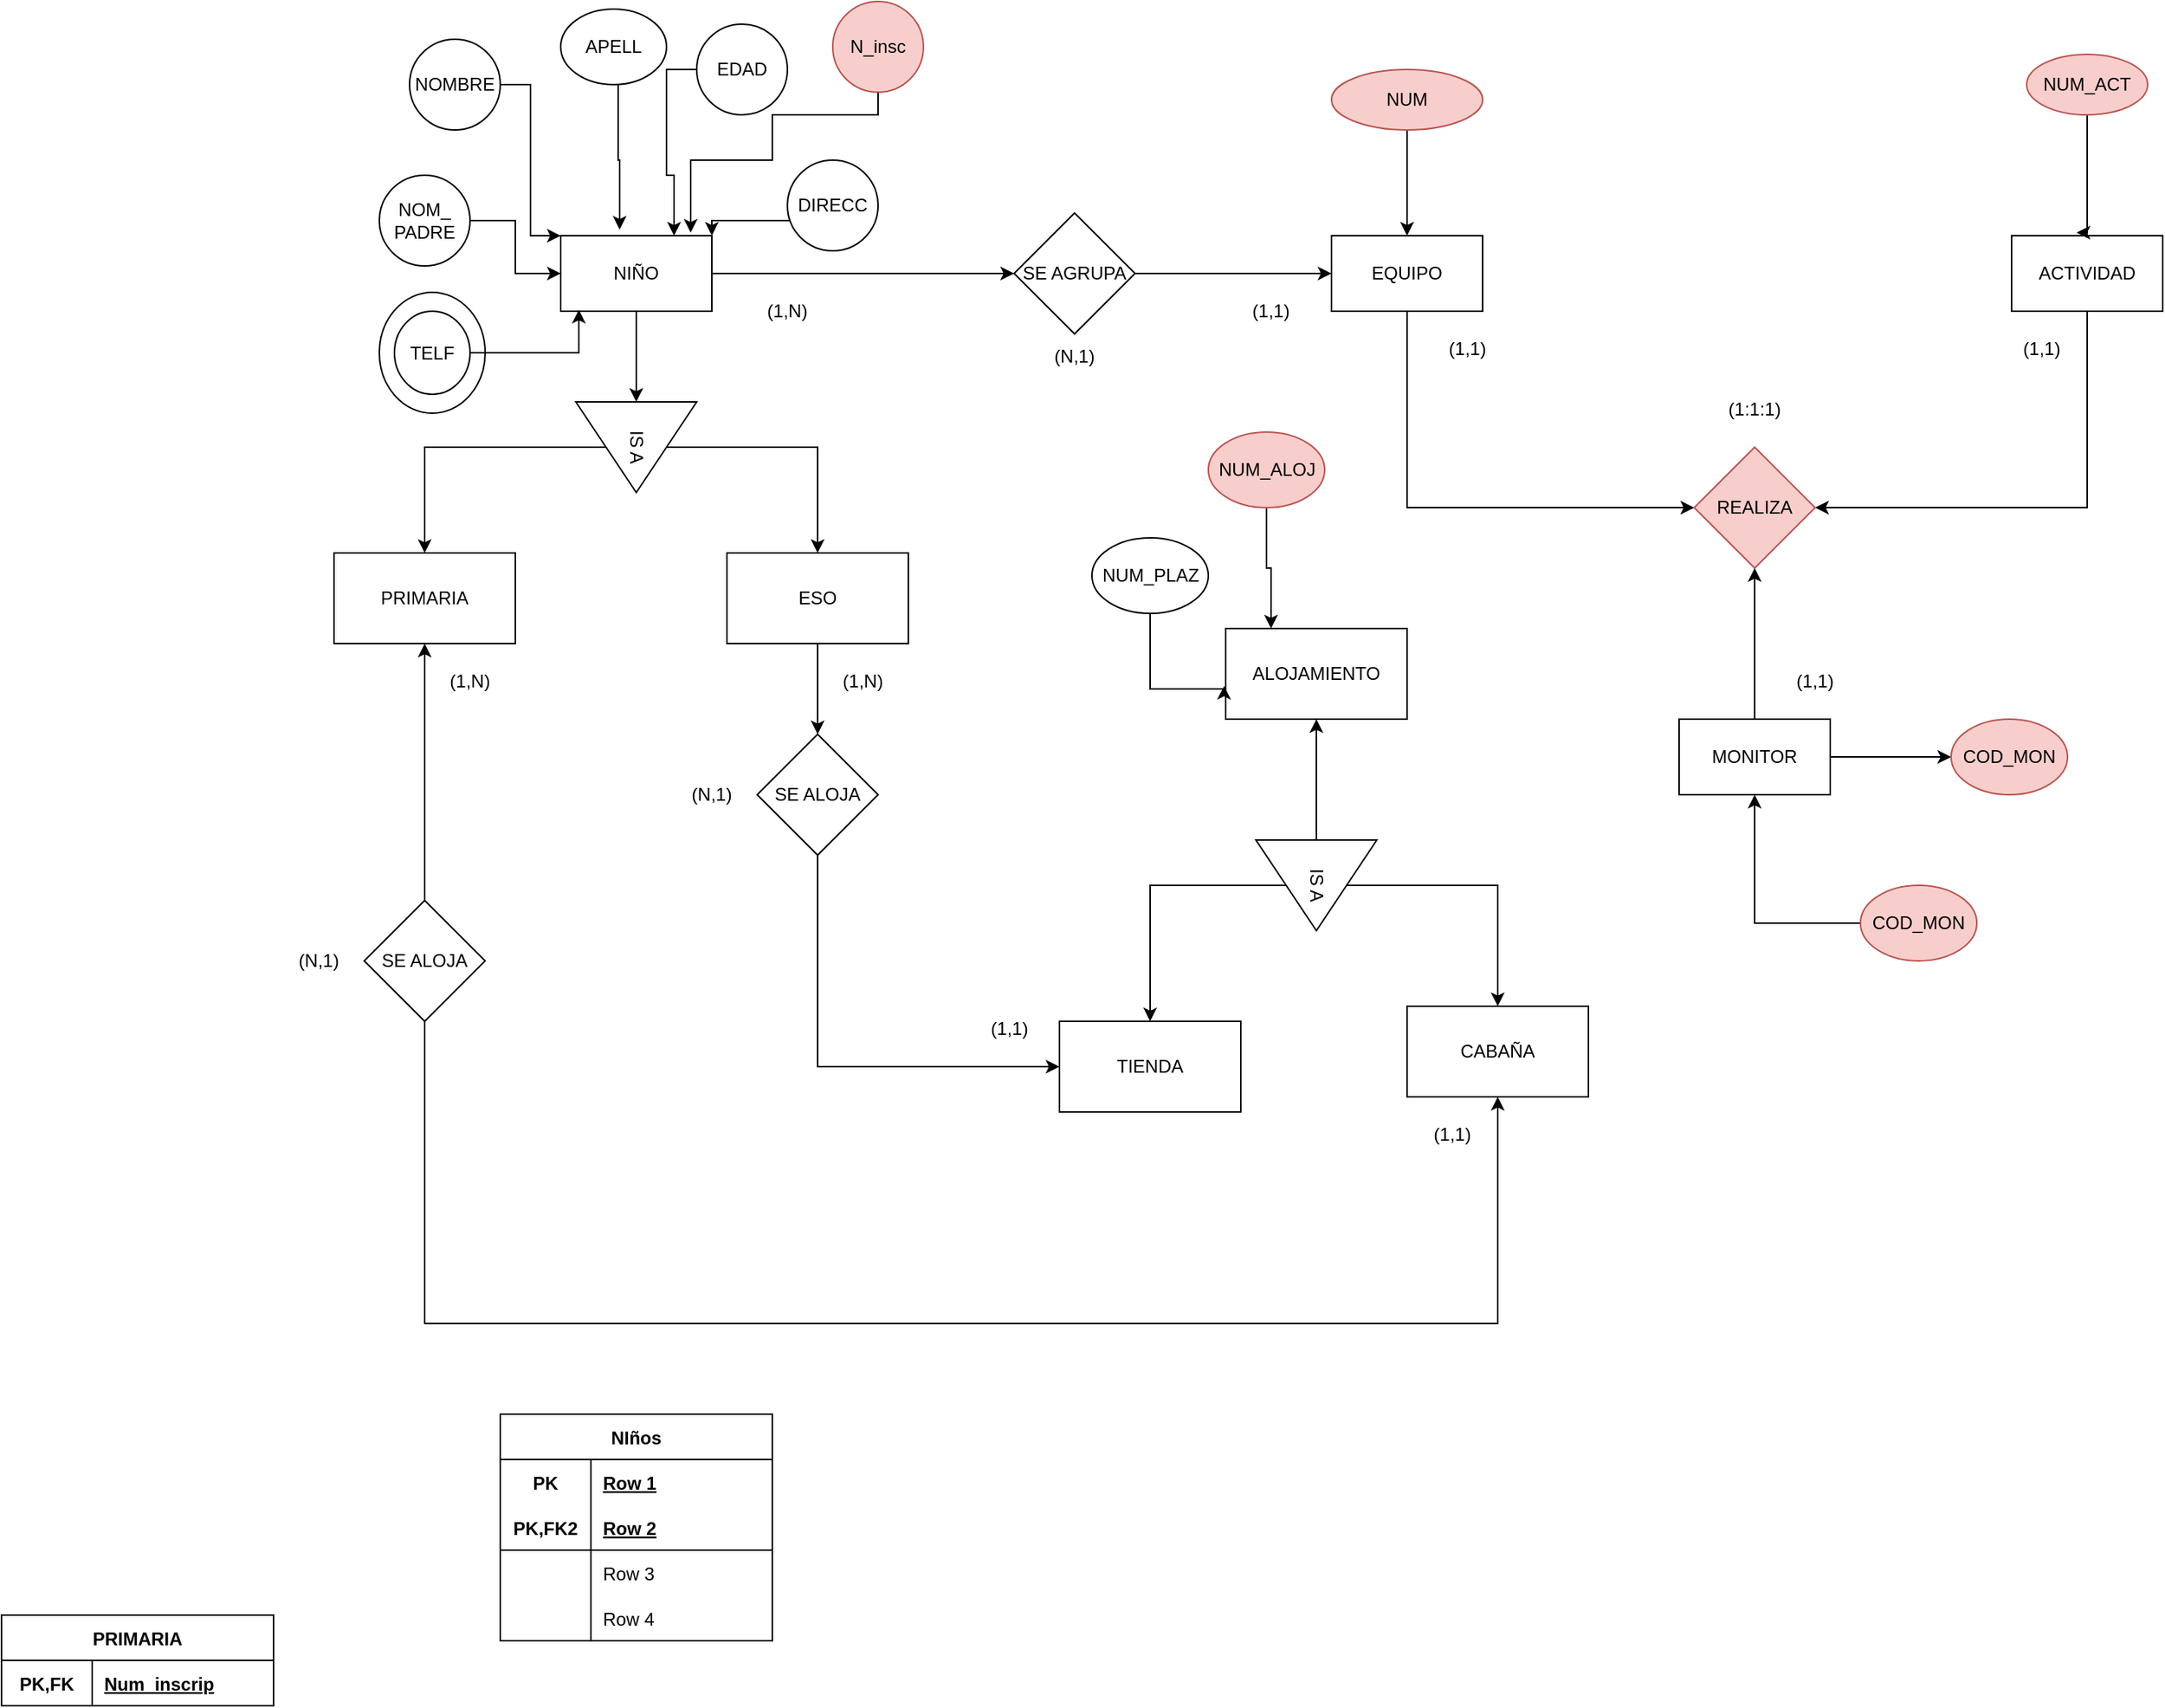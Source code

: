 <mxfile version="20.6.0" type="device"><diagram id="zGGPo0jgwB0JFVwpJyfi" name="Página-1"><mxGraphModel dx="1375" dy="786" grid="1" gridSize="10" guides="1" tooltips="1" connect="1" arrows="1" fold="1" page="1" pageScale="1" pageWidth="1654" pageHeight="2336" math="0" shadow="0"><root><mxCell id="0"/><mxCell id="1" parent="0"/><mxCell id="boWAV2NcFnLBPtCpWL1x-29" style="edgeStyle=orthogonalEdgeStyle;rounded=0;orthogonalLoop=1;jettySize=auto;html=1;entryX=0;entryY=0.5;entryDx=0;entryDy=0;" parent="1" source="boWAV2NcFnLBPtCpWL1x-1" target="boWAV2NcFnLBPtCpWL1x-16" edge="1"><mxGeometry relative="1" as="geometry"/></mxCell><mxCell id="boWAV2NcFnLBPtCpWL1x-47" style="edgeStyle=orthogonalEdgeStyle;rounded=0;orthogonalLoop=1;jettySize=auto;html=1;entryX=0;entryY=0.5;entryDx=0;entryDy=0;" parent="1" source="boWAV2NcFnLBPtCpWL1x-1" target="boWAV2NcFnLBPtCpWL1x-7" edge="1"><mxGeometry relative="1" as="geometry"/></mxCell><mxCell id="boWAV2NcFnLBPtCpWL1x-1" value="NIÑO" style="rounded=0;whiteSpace=wrap;html=1;" parent="1" vertex="1"><mxGeometry x="510" y="180" width="100" height="50" as="geometry"/></mxCell><mxCell id="boWAV2NcFnLBPtCpWL1x-34" style="edgeStyle=orthogonalEdgeStyle;rounded=0;orthogonalLoop=1;jettySize=auto;html=1;entryX=0;entryY=0.5;entryDx=0;entryDy=0;" parent="1" source="boWAV2NcFnLBPtCpWL1x-2" target="boWAV2NcFnLBPtCpWL1x-1" edge="1"><mxGeometry relative="1" as="geometry"/></mxCell><mxCell id="boWAV2NcFnLBPtCpWL1x-2" value="NOM_&lt;br&gt;PADRE" style="ellipse;whiteSpace=wrap;html=1;" parent="1" vertex="1"><mxGeometry x="390" y="140" width="60" height="60" as="geometry"/></mxCell><mxCell id="boWAV2NcFnLBPtCpWL1x-35" style="edgeStyle=orthogonalEdgeStyle;rounded=0;orthogonalLoop=1;jettySize=auto;html=1;entryX=0;entryY=0;entryDx=0;entryDy=0;" parent="1" source="boWAV2NcFnLBPtCpWL1x-3" target="boWAV2NcFnLBPtCpWL1x-1" edge="1"><mxGeometry relative="1" as="geometry"><Array as="points"><mxPoint x="490" y="80"/><mxPoint x="490" y="180"/></Array></mxGeometry></mxCell><mxCell id="boWAV2NcFnLBPtCpWL1x-3" value="NOMBRE" style="ellipse;whiteSpace=wrap;html=1;" parent="1" vertex="1"><mxGeometry x="410" y="50" width="60" height="60" as="geometry"/></mxCell><mxCell id="boWAV2NcFnLBPtCpWL1x-36" style="edgeStyle=orthogonalEdgeStyle;rounded=0;orthogonalLoop=1;jettySize=auto;html=1;entryX=0.36;entryY=-0.08;entryDx=0;entryDy=0;entryPerimeter=0;" parent="1" edge="1"><mxGeometry relative="1" as="geometry"><mxPoint x="548" y="80" as="sourcePoint"/><mxPoint x="549" y="176" as="targetPoint"/><Array as="points"><mxPoint x="548" y="130"/><mxPoint x="549" y="130"/></Array></mxGeometry></mxCell><mxCell id="boWAV2NcFnLBPtCpWL1x-4" value="APELL" style="ellipse;whiteSpace=wrap;html=1;" parent="1" vertex="1"><mxGeometry x="510" y="30" width="70" height="50" as="geometry"/></mxCell><mxCell id="boWAV2NcFnLBPtCpWL1x-37" style="edgeStyle=orthogonalEdgeStyle;rounded=0;orthogonalLoop=1;jettySize=auto;html=1;entryX=0.75;entryY=0;entryDx=0;entryDy=0;" parent="1" source="boWAV2NcFnLBPtCpWL1x-5" target="boWAV2NcFnLBPtCpWL1x-1" edge="1"><mxGeometry relative="1" as="geometry"><Array as="points"><mxPoint x="580" y="70"/><mxPoint x="580" y="140"/><mxPoint x="585" y="140"/></Array></mxGeometry></mxCell><mxCell id="boWAV2NcFnLBPtCpWL1x-5" value="EDAD" style="ellipse;whiteSpace=wrap;html=1;" parent="1" vertex="1"><mxGeometry x="600" y="40" width="60" height="60" as="geometry"/></mxCell><mxCell id="boWAV2NcFnLBPtCpWL1x-38" style="edgeStyle=orthogonalEdgeStyle;rounded=0;orthogonalLoop=1;jettySize=auto;html=1;entryX=1;entryY=0;entryDx=0;entryDy=0;" parent="1" source="boWAV2NcFnLBPtCpWL1x-6" target="boWAV2NcFnLBPtCpWL1x-1" edge="1"><mxGeometry relative="1" as="geometry"><Array as="points"><mxPoint x="610" y="170"/></Array></mxGeometry></mxCell><mxCell id="boWAV2NcFnLBPtCpWL1x-6" value="DIRECC" style="ellipse;whiteSpace=wrap;html=1;" parent="1" vertex="1"><mxGeometry x="660" y="130" width="60" height="60" as="geometry"/></mxCell><mxCell id="boWAV2NcFnLBPtCpWL1x-48" style="edgeStyle=orthogonalEdgeStyle;rounded=0;orthogonalLoop=1;jettySize=auto;html=1;entryX=0.5;entryY=0;entryDx=0;entryDy=0;" parent="1" source="boWAV2NcFnLBPtCpWL1x-7" target="boWAV2NcFnLBPtCpWL1x-8" edge="1"><mxGeometry relative="1" as="geometry"/></mxCell><mxCell id="boWAV2NcFnLBPtCpWL1x-49" style="edgeStyle=orthogonalEdgeStyle;rounded=0;orthogonalLoop=1;jettySize=auto;html=1;entryX=0.5;entryY=0;entryDx=0;entryDy=0;" parent="1" source="boWAV2NcFnLBPtCpWL1x-7" target="boWAV2NcFnLBPtCpWL1x-9" edge="1"><mxGeometry relative="1" as="geometry"/></mxCell><mxCell id="boWAV2NcFnLBPtCpWL1x-7" value="IS A" style="triangle;whiteSpace=wrap;html=1;rotation=90;" parent="1" vertex="1"><mxGeometry x="530" y="280" width="60" height="80" as="geometry"/></mxCell><mxCell id="boWAV2NcFnLBPtCpWL1x-8" value="PRIMARIA" style="rounded=0;whiteSpace=wrap;html=1;" parent="1" vertex="1"><mxGeometry x="360" y="390" width="120" height="60" as="geometry"/></mxCell><mxCell id="boWAV2NcFnLBPtCpWL1x-25" style="edgeStyle=orthogonalEdgeStyle;rounded=0;orthogonalLoop=1;jettySize=auto;html=1;entryX=0.5;entryY=0;entryDx=0;entryDy=0;" parent="1" source="boWAV2NcFnLBPtCpWL1x-9" target="boWAV2NcFnLBPtCpWL1x-11" edge="1"><mxGeometry relative="1" as="geometry"/></mxCell><mxCell id="boWAV2NcFnLBPtCpWL1x-9" value="ESO" style="rounded=0;whiteSpace=wrap;html=1;" parent="1" vertex="1"><mxGeometry x="620" y="390" width="120" height="60" as="geometry"/></mxCell><mxCell id="boWAV2NcFnLBPtCpWL1x-22" style="edgeStyle=orthogonalEdgeStyle;rounded=0;orthogonalLoop=1;jettySize=auto;html=1;entryX=0.5;entryY=1;entryDx=0;entryDy=0;" parent="1" source="boWAV2NcFnLBPtCpWL1x-10" target="boWAV2NcFnLBPtCpWL1x-15" edge="1"><mxGeometry relative="1" as="geometry"><mxPoint x="1160" y="910" as="targetPoint"/><Array as="points"><mxPoint x="420" y="900"/><mxPoint x="1130" y="900"/></Array></mxGeometry></mxCell><mxCell id="boWAV2NcFnLBPtCpWL1x-23" style="edgeStyle=orthogonalEdgeStyle;rounded=0;orthogonalLoop=1;jettySize=auto;html=1;entryX=0.5;entryY=1;entryDx=0;entryDy=0;" parent="1" source="boWAV2NcFnLBPtCpWL1x-10" target="boWAV2NcFnLBPtCpWL1x-8" edge="1"><mxGeometry relative="1" as="geometry"/></mxCell><mxCell id="boWAV2NcFnLBPtCpWL1x-10" value="SE ALOJA" style="rhombus;whiteSpace=wrap;html=1;" parent="1" vertex="1"><mxGeometry x="380" y="620" width="80" height="80" as="geometry"/></mxCell><mxCell id="boWAV2NcFnLBPtCpWL1x-24" style="edgeStyle=orthogonalEdgeStyle;rounded=0;orthogonalLoop=1;jettySize=auto;html=1;entryX=0;entryY=0.5;entryDx=0;entryDy=0;" parent="1" source="boWAV2NcFnLBPtCpWL1x-11" target="boWAV2NcFnLBPtCpWL1x-14" edge="1"><mxGeometry relative="1" as="geometry"><mxPoint x="820" y="730" as="targetPoint"/><Array as="points"><mxPoint x="680" y="730"/></Array></mxGeometry></mxCell><mxCell id="boWAV2NcFnLBPtCpWL1x-11" value="SE ALOJA" style="rhombus;whiteSpace=wrap;html=1;" parent="1" vertex="1"><mxGeometry x="640" y="510" width="80" height="80" as="geometry"/></mxCell><mxCell id="boWAV2NcFnLBPtCpWL1x-12" value="ALOJAMIENTO" style="rounded=0;whiteSpace=wrap;html=1;" parent="1" vertex="1"><mxGeometry x="950" y="440" width="120" height="60" as="geometry"/></mxCell><mxCell id="boWAV2NcFnLBPtCpWL1x-26" style="edgeStyle=orthogonalEdgeStyle;rounded=0;orthogonalLoop=1;jettySize=auto;html=1;entryX=0.5;entryY=0;entryDx=0;entryDy=0;" parent="1" source="boWAV2NcFnLBPtCpWL1x-13" target="boWAV2NcFnLBPtCpWL1x-14" edge="1"><mxGeometry relative="1" as="geometry"/></mxCell><mxCell id="boWAV2NcFnLBPtCpWL1x-27" style="edgeStyle=orthogonalEdgeStyle;rounded=0;orthogonalLoop=1;jettySize=auto;html=1;entryX=0.5;entryY=0;entryDx=0;entryDy=0;" parent="1" source="boWAV2NcFnLBPtCpWL1x-13" target="boWAV2NcFnLBPtCpWL1x-15" edge="1"><mxGeometry relative="1" as="geometry"/></mxCell><mxCell id="boWAV2NcFnLBPtCpWL1x-28" style="edgeStyle=orthogonalEdgeStyle;rounded=0;orthogonalLoop=1;jettySize=auto;html=1;entryX=0.5;entryY=1;entryDx=0;entryDy=0;" parent="1" source="boWAV2NcFnLBPtCpWL1x-13" target="boWAV2NcFnLBPtCpWL1x-12" edge="1"><mxGeometry relative="1" as="geometry"/></mxCell><mxCell id="boWAV2NcFnLBPtCpWL1x-13" value="IS A" style="triangle;whiteSpace=wrap;html=1;rotation=90;" parent="1" vertex="1"><mxGeometry x="980" y="570" width="60" height="80" as="geometry"/></mxCell><mxCell id="boWAV2NcFnLBPtCpWL1x-14" value="TIENDA" style="rounded=0;whiteSpace=wrap;html=1;" parent="1" vertex="1"><mxGeometry x="840" y="700" width="120" height="60" as="geometry"/></mxCell><mxCell id="boWAV2NcFnLBPtCpWL1x-15" value="CABAÑA" style="rounded=0;whiteSpace=wrap;html=1;" parent="1" vertex="1"><mxGeometry x="1070" y="690" width="120" height="60" as="geometry"/></mxCell><mxCell id="boWAV2NcFnLBPtCpWL1x-30" style="edgeStyle=orthogonalEdgeStyle;rounded=0;orthogonalLoop=1;jettySize=auto;html=1;entryX=0;entryY=0.5;entryDx=0;entryDy=0;" parent="1" source="boWAV2NcFnLBPtCpWL1x-16" target="boWAV2NcFnLBPtCpWL1x-17" edge="1"><mxGeometry relative="1" as="geometry"/></mxCell><mxCell id="boWAV2NcFnLBPtCpWL1x-16" value="SE AGRUPA" style="rhombus;whiteSpace=wrap;html=1;" parent="1" vertex="1"><mxGeometry x="810" y="165" width="80" height="80" as="geometry"/></mxCell><mxCell id="boWAV2NcFnLBPtCpWL1x-31" style="edgeStyle=orthogonalEdgeStyle;rounded=0;orthogonalLoop=1;jettySize=auto;html=1;entryX=0;entryY=0.5;entryDx=0;entryDy=0;" parent="1" source="boWAV2NcFnLBPtCpWL1x-17" target="boWAV2NcFnLBPtCpWL1x-20" edge="1"><mxGeometry relative="1" as="geometry"><mxPoint x="1230" y="360" as="targetPoint"/><Array as="points"><mxPoint x="1070" y="360"/></Array></mxGeometry></mxCell><mxCell id="boWAV2NcFnLBPtCpWL1x-17" value="EQUIPO" style="rounded=0;whiteSpace=wrap;html=1;" parent="1" vertex="1"><mxGeometry x="1020" y="180" width="100" height="50" as="geometry"/></mxCell><mxCell id="boWAV2NcFnLBPtCpWL1x-32" style="edgeStyle=orthogonalEdgeStyle;rounded=0;orthogonalLoop=1;jettySize=auto;html=1;entryX=1;entryY=0.5;entryDx=0;entryDy=0;" parent="1" source="boWAV2NcFnLBPtCpWL1x-19" target="boWAV2NcFnLBPtCpWL1x-20" edge="1"><mxGeometry relative="1" as="geometry"><mxPoint x="1380" y="360" as="targetPoint"/><Array as="points"><mxPoint x="1520" y="360"/></Array></mxGeometry></mxCell><mxCell id="boWAV2NcFnLBPtCpWL1x-19" value="ACTIVIDAD" style="rounded=0;whiteSpace=wrap;html=1;" parent="1" vertex="1"><mxGeometry x="1470" y="180" width="100" height="50" as="geometry"/></mxCell><mxCell id="boWAV2NcFnLBPtCpWL1x-20" value="REALIZA" style="rhombus;whiteSpace=wrap;html=1;fillColor=#f8cecc;strokeColor=#b85450;" parent="1" vertex="1"><mxGeometry x="1260" y="320" width="80" height="80" as="geometry"/></mxCell><mxCell id="boWAV2NcFnLBPtCpWL1x-65" style="edgeStyle=orthogonalEdgeStyle;rounded=0;orthogonalLoop=1;jettySize=auto;html=1;entryX=0;entryY=0.5;entryDx=0;entryDy=0;" parent="1" source="boWAV2NcFnLBPtCpWL1x-21" target="boWAV2NcFnLBPtCpWL1x-64" edge="1"><mxGeometry relative="1" as="geometry"/></mxCell><mxCell id="RGhywHPZyAMmvozQF-8c-31" style="edgeStyle=orthogonalEdgeStyle;rounded=0;orthogonalLoop=1;jettySize=auto;html=1;entryX=0.5;entryY=1;entryDx=0;entryDy=0;" edge="1" parent="1" source="boWAV2NcFnLBPtCpWL1x-21" target="boWAV2NcFnLBPtCpWL1x-20"><mxGeometry relative="1" as="geometry"/></mxCell><mxCell id="boWAV2NcFnLBPtCpWL1x-21" value="MONITOR" style="rounded=0;whiteSpace=wrap;html=1;" parent="1" vertex="1"><mxGeometry x="1250" y="500" width="100" height="50" as="geometry"/></mxCell><mxCell id="boWAV2NcFnLBPtCpWL1x-42" value="" style="group" parent="1" vertex="1" connectable="0"><mxGeometry x="390" y="217.5" width="70" height="80" as="geometry"/></mxCell><mxCell id="boWAV2NcFnLBPtCpWL1x-41" value="" style="ellipse;whiteSpace=wrap;html=1;" parent="boWAV2NcFnLBPtCpWL1x-42" vertex="1"><mxGeometry width="70" height="80" as="geometry"/></mxCell><mxCell id="boWAV2NcFnLBPtCpWL1x-39" value="TELF" style="ellipse;whiteSpace=wrap;html=1;" parent="boWAV2NcFnLBPtCpWL1x-42" vertex="1"><mxGeometry x="10" y="12.5" width="50" height="55" as="geometry"/></mxCell><mxCell id="boWAV2NcFnLBPtCpWL1x-43" style="edgeStyle=orthogonalEdgeStyle;rounded=0;orthogonalLoop=1;jettySize=auto;html=1;entryX=0.12;entryY=0.98;entryDx=0;entryDy=0;entryPerimeter=0;" parent="1" source="boWAV2NcFnLBPtCpWL1x-39" target="boWAV2NcFnLBPtCpWL1x-1" edge="1"><mxGeometry relative="1" as="geometry"/></mxCell><mxCell id="boWAV2NcFnLBPtCpWL1x-44" value="(1,N)" style="text;html=1;strokeColor=none;fillColor=none;align=center;verticalAlign=middle;whiteSpace=wrap;rounded=0;" parent="1" vertex="1"><mxGeometry x="630" y="215" width="60" height="30" as="geometry"/></mxCell><mxCell id="boWAV2NcFnLBPtCpWL1x-45" value="(1,1)" style="text;html=1;strokeColor=none;fillColor=none;align=center;verticalAlign=middle;whiteSpace=wrap;rounded=0;" parent="1" vertex="1"><mxGeometry x="950" y="215" width="60" height="30" as="geometry"/></mxCell><mxCell id="boWAV2NcFnLBPtCpWL1x-46" value="(N,1)" style="text;html=1;strokeColor=none;fillColor=none;align=center;verticalAlign=middle;whiteSpace=wrap;rounded=0;" parent="1" vertex="1"><mxGeometry x="820" y="245" width="60" height="30" as="geometry"/></mxCell><mxCell id="boWAV2NcFnLBPtCpWL1x-50" value="(1,N)" style="text;html=1;strokeColor=none;fillColor=none;align=center;verticalAlign=middle;whiteSpace=wrap;rounded=0;" parent="1" vertex="1"><mxGeometry x="430" y="460" width="40" height="30" as="geometry"/></mxCell><mxCell id="boWAV2NcFnLBPtCpWL1x-51" value="(1,1)" style="text;html=1;strokeColor=none;fillColor=none;align=center;verticalAlign=middle;whiteSpace=wrap;rounded=0;" parent="1" vertex="1"><mxGeometry x="1080" y="760" width="40" height="30" as="geometry"/></mxCell><mxCell id="boWAV2NcFnLBPtCpWL1x-52" value="(N,1)" style="text;html=1;strokeColor=none;fillColor=none;align=center;verticalAlign=middle;whiteSpace=wrap;rounded=0;" parent="1" vertex="1"><mxGeometry x="330" y="645" width="40" height="30" as="geometry"/></mxCell><mxCell id="boWAV2NcFnLBPtCpWL1x-53" value="(1,1)" style="text;html=1;strokeColor=none;fillColor=none;align=center;verticalAlign=middle;whiteSpace=wrap;rounded=0;" parent="1" vertex="1"><mxGeometry x="787" y="690" width="40" height="30" as="geometry"/></mxCell><mxCell id="boWAV2NcFnLBPtCpWL1x-54" value="(N,1)" style="text;html=1;strokeColor=none;fillColor=none;align=center;verticalAlign=middle;whiteSpace=wrap;rounded=0;" parent="1" vertex="1"><mxGeometry x="590" y="535" width="40" height="30" as="geometry"/></mxCell><mxCell id="boWAV2NcFnLBPtCpWL1x-55" value="(1,N)" style="text;html=1;strokeColor=none;fillColor=none;align=center;verticalAlign=middle;whiteSpace=wrap;rounded=0;" parent="1" vertex="1"><mxGeometry x="690" y="460" width="40" height="30" as="geometry"/></mxCell><mxCell id="boWAV2NcFnLBPtCpWL1x-58" style="edgeStyle=orthogonalEdgeStyle;rounded=0;orthogonalLoop=1;jettySize=auto;html=1;entryX=-0.008;entryY=0.633;entryDx=0;entryDy=0;entryPerimeter=0;" parent="1" source="boWAV2NcFnLBPtCpWL1x-56" target="boWAV2NcFnLBPtCpWL1x-12" edge="1"><mxGeometry relative="1" as="geometry"><mxPoint x="920" y="480" as="targetPoint"/><Array as="points"><mxPoint x="900" y="480"/><mxPoint x="949" y="480"/></Array></mxGeometry></mxCell><mxCell id="boWAV2NcFnLBPtCpWL1x-56" value="NUM_PLAZ" style="ellipse;whiteSpace=wrap;html=1;" parent="1" vertex="1"><mxGeometry x="861.5" y="380" width="77" height="50" as="geometry"/></mxCell><mxCell id="boWAV2NcFnLBPtCpWL1x-59" style="edgeStyle=orthogonalEdgeStyle;rounded=0;orthogonalLoop=1;jettySize=auto;html=1;entryX=0.25;entryY=0;entryDx=0;entryDy=0;" parent="1" source="boWAV2NcFnLBPtCpWL1x-57" target="boWAV2NcFnLBPtCpWL1x-12" edge="1"><mxGeometry relative="1" as="geometry"/></mxCell><mxCell id="boWAV2NcFnLBPtCpWL1x-57" value="NUM_ALOJ" style="ellipse;whiteSpace=wrap;html=1;fillColor=#f8cecc;strokeColor=#b85450;" parent="1" vertex="1"><mxGeometry x="938.5" y="310" width="77" height="50" as="geometry"/></mxCell><mxCell id="boWAV2NcFnLBPtCpWL1x-60" value="(1,1)" style="text;html=1;strokeColor=none;fillColor=none;align=center;verticalAlign=middle;whiteSpace=wrap;rounded=0;" parent="1" vertex="1"><mxGeometry x="1080" y="240" width="60" height="30" as="geometry"/></mxCell><mxCell id="boWAV2NcFnLBPtCpWL1x-61" value="(1,1)" style="text;html=1;strokeColor=none;fillColor=none;align=center;verticalAlign=middle;whiteSpace=wrap;rounded=0;" parent="1" vertex="1"><mxGeometry x="1460" y="240" width="60" height="30" as="geometry"/></mxCell><mxCell id="boWAV2NcFnLBPtCpWL1x-62" value="(1:1:1)" style="text;html=1;strokeColor=none;fillColor=none;align=center;verticalAlign=middle;whiteSpace=wrap;rounded=0;" parent="1" vertex="1"><mxGeometry x="1270" y="280" width="60" height="30" as="geometry"/></mxCell><mxCell id="boWAV2NcFnLBPtCpWL1x-63" value="(1,1)" style="text;html=1;strokeColor=none;fillColor=none;align=center;verticalAlign=middle;whiteSpace=wrap;rounded=0;" parent="1" vertex="1"><mxGeometry x="1310" y="460" width="60" height="30" as="geometry"/></mxCell><mxCell id="boWAV2NcFnLBPtCpWL1x-64" value="COD_MON" style="ellipse;whiteSpace=wrap;html=1;fillColor=#f8cecc;strokeColor=#b85450;" parent="1" vertex="1"><mxGeometry x="1430" y="500" width="77" height="50" as="geometry"/></mxCell><mxCell id="boWAV2NcFnLBPtCpWL1x-68" style="edgeStyle=orthogonalEdgeStyle;rounded=0;orthogonalLoop=1;jettySize=auto;html=1;entryX=0.5;entryY=0;entryDx=0;entryDy=0;" parent="1" source="boWAV2NcFnLBPtCpWL1x-66" target="boWAV2NcFnLBPtCpWL1x-17" edge="1"><mxGeometry relative="1" as="geometry"/></mxCell><mxCell id="boWAV2NcFnLBPtCpWL1x-66" value="NUM" style="ellipse;whiteSpace=wrap;html=1;fillColor=#f8cecc;strokeColor=#b85450;" parent="1" vertex="1"><mxGeometry x="1020" y="70" width="100" height="40" as="geometry"/></mxCell><mxCell id="boWAV2NcFnLBPtCpWL1x-69" style="edgeStyle=orthogonalEdgeStyle;rounded=0;orthogonalLoop=1;jettySize=auto;html=1;entryX=0.43;entryY=-0.04;entryDx=0;entryDy=0;entryPerimeter=0;" parent="1" source="boWAV2NcFnLBPtCpWL1x-67" target="boWAV2NcFnLBPtCpWL1x-19" edge="1"><mxGeometry relative="1" as="geometry"><Array as="points"><mxPoint x="1520" y="178"/></Array></mxGeometry></mxCell><mxCell id="boWAV2NcFnLBPtCpWL1x-67" value="NUM_ACT" style="ellipse;whiteSpace=wrap;html=1;fillColor=#f8cecc;strokeColor=#b85450;" parent="1" vertex="1"><mxGeometry x="1480" y="60" width="80" height="40" as="geometry"/></mxCell><mxCell id="RGhywHPZyAMmvozQF-8c-1" value="PRIMARIA" style="shape=table;startSize=30;container=1;collapsible=1;childLayout=tableLayout;fixedRows=1;rowLines=0;fontStyle=1;align=center;resizeLast=1;" vertex="1" parent="1"><mxGeometry x="140" y="1093" width="180" height="60" as="geometry"/></mxCell><mxCell id="RGhywHPZyAMmvozQF-8c-2" value="" style="shape=tableRow;horizontal=0;startSize=0;swimlaneHead=0;swimlaneBody=0;fillColor=none;collapsible=0;dropTarget=0;points=[[0,0.5],[1,0.5]];portConstraint=eastwest;top=0;left=0;right=0;bottom=0;" vertex="1" parent="RGhywHPZyAMmvozQF-8c-1"><mxGeometry y="30" width="180" height="30" as="geometry"/></mxCell><mxCell id="RGhywHPZyAMmvozQF-8c-3" value="PK,FK" style="shape=partialRectangle;connectable=0;fillColor=none;top=0;left=0;bottom=0;right=0;fontStyle=1;overflow=hidden;" vertex="1" parent="RGhywHPZyAMmvozQF-8c-2"><mxGeometry width="60" height="30" as="geometry"><mxRectangle width="60" height="30" as="alternateBounds"/></mxGeometry></mxCell><mxCell id="RGhywHPZyAMmvozQF-8c-4" value="Num_inscrip" style="shape=partialRectangle;connectable=0;fillColor=none;top=0;left=0;bottom=0;right=0;align=left;spacingLeft=6;fontStyle=5;overflow=hidden;" vertex="1" parent="RGhywHPZyAMmvozQF-8c-2"><mxGeometry x="60" width="120" height="30" as="geometry"><mxRectangle width="120" height="30" as="alternateBounds"/></mxGeometry></mxCell><mxCell id="RGhywHPZyAMmvozQF-8c-14" value="NIños" style="shape=table;startSize=30;container=1;collapsible=1;childLayout=tableLayout;fixedRows=1;rowLines=0;fontStyle=1;align=center;resizeLast=1;" vertex="1" parent="1"><mxGeometry x="470" y="960" width="180" height="150" as="geometry"/></mxCell><mxCell id="RGhywHPZyAMmvozQF-8c-15" value="" style="shape=tableRow;horizontal=0;startSize=0;swimlaneHead=0;swimlaneBody=0;fillColor=none;collapsible=0;dropTarget=0;points=[[0,0.5],[1,0.5]];portConstraint=eastwest;top=0;left=0;right=0;bottom=0;" vertex="1" parent="RGhywHPZyAMmvozQF-8c-14"><mxGeometry y="30" width="180" height="30" as="geometry"/></mxCell><mxCell id="RGhywHPZyAMmvozQF-8c-16" value="PK" style="shape=partialRectangle;connectable=0;fillColor=none;top=0;left=0;bottom=0;right=0;fontStyle=1;overflow=hidden;" vertex="1" parent="RGhywHPZyAMmvozQF-8c-15"><mxGeometry width="60" height="30" as="geometry"><mxRectangle width="60" height="30" as="alternateBounds"/></mxGeometry></mxCell><mxCell id="RGhywHPZyAMmvozQF-8c-17" value="Row 1" style="shape=partialRectangle;connectable=0;fillColor=none;top=0;left=0;bottom=0;right=0;align=left;spacingLeft=6;fontStyle=5;overflow=hidden;" vertex="1" parent="RGhywHPZyAMmvozQF-8c-15"><mxGeometry x="60" width="120" height="30" as="geometry"><mxRectangle width="120" height="30" as="alternateBounds"/></mxGeometry></mxCell><mxCell id="RGhywHPZyAMmvozQF-8c-18" value="" style="shape=tableRow;horizontal=0;startSize=0;swimlaneHead=0;swimlaneBody=0;fillColor=none;collapsible=0;dropTarget=0;points=[[0,0.5],[1,0.5]];portConstraint=eastwest;top=0;left=0;right=0;bottom=1;" vertex="1" parent="RGhywHPZyAMmvozQF-8c-14"><mxGeometry y="60" width="180" height="30" as="geometry"/></mxCell><mxCell id="RGhywHPZyAMmvozQF-8c-19" value="PK,FK2" style="shape=partialRectangle;connectable=0;fillColor=none;top=0;left=0;bottom=0;right=0;fontStyle=1;overflow=hidden;" vertex="1" parent="RGhywHPZyAMmvozQF-8c-18"><mxGeometry width="60" height="30" as="geometry"><mxRectangle width="60" height="30" as="alternateBounds"/></mxGeometry></mxCell><mxCell id="RGhywHPZyAMmvozQF-8c-20" value="Row 2" style="shape=partialRectangle;connectable=0;fillColor=none;top=0;left=0;bottom=0;right=0;align=left;spacingLeft=6;fontStyle=5;overflow=hidden;" vertex="1" parent="RGhywHPZyAMmvozQF-8c-18"><mxGeometry x="60" width="120" height="30" as="geometry"><mxRectangle width="120" height="30" as="alternateBounds"/></mxGeometry></mxCell><mxCell id="RGhywHPZyAMmvozQF-8c-21" value="" style="shape=tableRow;horizontal=0;startSize=0;swimlaneHead=0;swimlaneBody=0;fillColor=none;collapsible=0;dropTarget=0;points=[[0,0.5],[1,0.5]];portConstraint=eastwest;top=0;left=0;right=0;bottom=0;" vertex="1" parent="RGhywHPZyAMmvozQF-8c-14"><mxGeometry y="90" width="180" height="30" as="geometry"/></mxCell><mxCell id="RGhywHPZyAMmvozQF-8c-22" value="" style="shape=partialRectangle;connectable=0;fillColor=none;top=0;left=0;bottom=0;right=0;editable=1;overflow=hidden;" vertex="1" parent="RGhywHPZyAMmvozQF-8c-21"><mxGeometry width="60" height="30" as="geometry"><mxRectangle width="60" height="30" as="alternateBounds"/></mxGeometry></mxCell><mxCell id="RGhywHPZyAMmvozQF-8c-23" value="Row 3" style="shape=partialRectangle;connectable=0;fillColor=none;top=0;left=0;bottom=0;right=0;align=left;spacingLeft=6;overflow=hidden;" vertex="1" parent="RGhywHPZyAMmvozQF-8c-21"><mxGeometry x="60" width="120" height="30" as="geometry"><mxRectangle width="120" height="30" as="alternateBounds"/></mxGeometry></mxCell><mxCell id="RGhywHPZyAMmvozQF-8c-24" value="" style="shape=tableRow;horizontal=0;startSize=0;swimlaneHead=0;swimlaneBody=0;fillColor=none;collapsible=0;dropTarget=0;points=[[0,0.5],[1,0.5]];portConstraint=eastwest;top=0;left=0;right=0;bottom=0;" vertex="1" parent="RGhywHPZyAMmvozQF-8c-14"><mxGeometry y="120" width="180" height="30" as="geometry"/></mxCell><mxCell id="RGhywHPZyAMmvozQF-8c-25" value="" style="shape=partialRectangle;connectable=0;fillColor=none;top=0;left=0;bottom=0;right=0;editable=1;overflow=hidden;" vertex="1" parent="RGhywHPZyAMmvozQF-8c-24"><mxGeometry width="60" height="30" as="geometry"><mxRectangle width="60" height="30" as="alternateBounds"/></mxGeometry></mxCell><mxCell id="RGhywHPZyAMmvozQF-8c-26" value="Row 4" style="shape=partialRectangle;connectable=0;fillColor=none;top=0;left=0;bottom=0;right=0;align=left;spacingLeft=6;overflow=hidden;" vertex="1" parent="RGhywHPZyAMmvozQF-8c-24"><mxGeometry x="60" width="120" height="30" as="geometry"><mxRectangle width="120" height="30" as="alternateBounds"/></mxGeometry></mxCell><mxCell id="RGhywHPZyAMmvozQF-8c-28" style="edgeStyle=orthogonalEdgeStyle;rounded=0;orthogonalLoop=1;jettySize=auto;html=1;entryX=0.86;entryY=-0.04;entryDx=0;entryDy=0;entryPerimeter=0;" edge="1" parent="1" source="RGhywHPZyAMmvozQF-8c-27" target="boWAV2NcFnLBPtCpWL1x-1"><mxGeometry relative="1" as="geometry"><Array as="points"><mxPoint x="720" y="100"/><mxPoint x="650" y="100"/><mxPoint x="650" y="130"/><mxPoint x="596" y="130"/></Array></mxGeometry></mxCell><mxCell id="RGhywHPZyAMmvozQF-8c-27" value="N_insc" style="ellipse;whiteSpace=wrap;html=1;fillColor=#f8cecc;strokeColor=#b85450;" vertex="1" parent="1"><mxGeometry x="690" y="25" width="60" height="60" as="geometry"/></mxCell><mxCell id="RGhywHPZyAMmvozQF-8c-30" style="edgeStyle=orthogonalEdgeStyle;rounded=0;orthogonalLoop=1;jettySize=auto;html=1;entryX=0.5;entryY=1;entryDx=0;entryDy=0;" edge="1" parent="1" source="RGhywHPZyAMmvozQF-8c-29" target="boWAV2NcFnLBPtCpWL1x-21"><mxGeometry relative="1" as="geometry"/></mxCell><mxCell id="RGhywHPZyAMmvozQF-8c-29" value="COD_MON" style="ellipse;whiteSpace=wrap;html=1;fillColor=#f8cecc;strokeColor=#b85450;" vertex="1" parent="1"><mxGeometry x="1370" y="610" width="77" height="50" as="geometry"/></mxCell></root></mxGraphModel></diagram></mxfile>